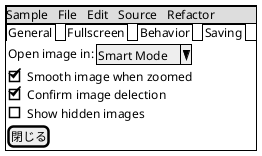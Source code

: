 @startuml
salt
{+
  {* Sample | File | Edit | Source | Refactor }
  {/ General | Fullscreen | Behavior | Saving }
  {
    { Open image in: | ^Smart Mode^ }
    [X] Smooth image when zoomed
    [X] Confirm image delection
    [ ] Show hidden images
  }
  [閉じる]
}
@enduml
